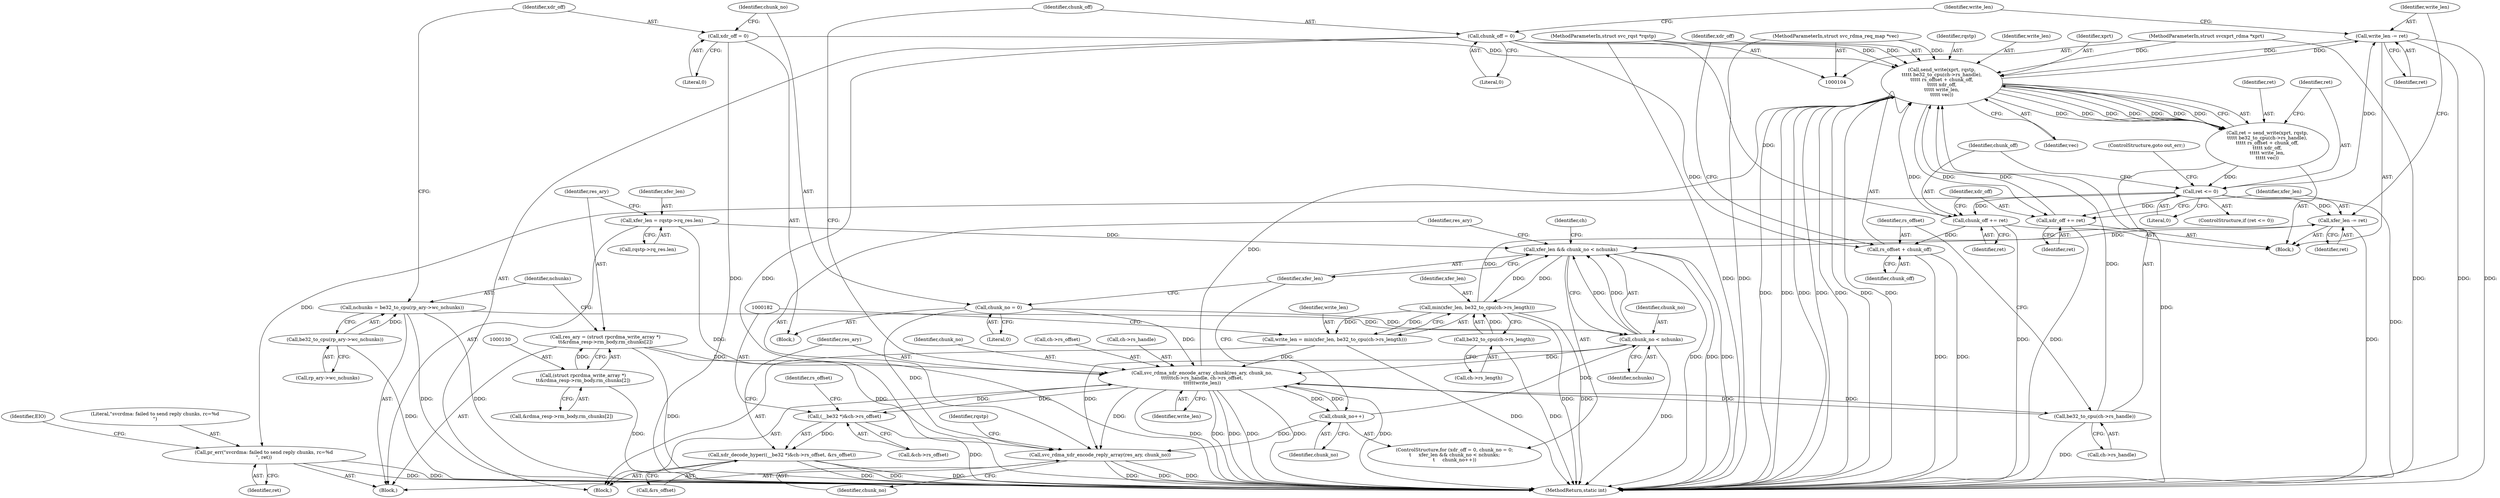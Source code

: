 digraph "1_linux_c70422f760c120480fee4de6c38804c72aa26bc1_33@API" {
"1000234" [label="(Call,write_len -= ret)"];
"1000221" [label="(Call,ret <= 0)"];
"1000205" [label="(Call,ret = send_write(xprt, rqstp,\n\t\t\t\t\t be32_to_cpu(ch->rs_handle),\n\t\t\t\t\t rs_offset + chunk_off,\n\t\t\t\t\t xdr_off,\n\t\t\t\t\t write_len,\n\t\t\t\t\t vec))"];
"1000207" [label="(Call,send_write(xprt, rqstp,\n\t\t\t\t\t be32_to_cpu(ch->rs_handle),\n\t\t\t\t\t rs_offset + chunk_off,\n\t\t\t\t\t xdr_off,\n\t\t\t\t\t write_len,\n\t\t\t\t\t vec))"];
"1000105" [label="(MethodParameterIn,struct svcxprt_rdma *xprt)"];
"1000108" [label="(MethodParameterIn,struct svc_rqst *rqstp)"];
"1000210" [label="(Call,be32_to_cpu(ch->rs_handle))"];
"1000189" [label="(Call,svc_rdma_xdr_encode_array_chunk(res_ary, chunk_no,\n\t\t\t\t\t\tch->rs_handle, ch->rs_offset,\n\t\t\t\t\t\twrite_len))"];
"1000127" [label="(Call,res_ary = (struct rpcrdma_write_array *)\n\t\t&rdma_resp->rm_body.rm_chunks[2])"];
"1000129" [label="(Call,(struct rpcrdma_write_array *)\n\t\t&rdma_resp->rm_body.rm_chunks[2])"];
"1000158" [label="(Call,chunk_no++)"];
"1000150" [label="(Call,chunk_no = 0)"];
"1000155" [label="(Call,chunk_no < nchunks)"];
"1000139" [label="(Call,nchunks = be32_to_cpu(rp_ary->wc_nchunks))"];
"1000141" [label="(Call,be32_to_cpu(rp_ary->wc_nchunks))"];
"1000181" [label="(Call,(__be32 *)&ch->rs_offset)"];
"1000172" [label="(Call,write_len = min(xfer_len, be32_to_cpu(ch->rs_length)))"];
"1000174" [label="(Call,min(xfer_len, be32_to_cpu(ch->rs_length)))"];
"1000153" [label="(Call,xfer_len && chunk_no < nchunks)"];
"1000231" [label="(Call,xfer_len -= ret)"];
"1000112" [label="(Call,xfer_len = rqstp->rq_res.len)"];
"1000176" [label="(Call,be32_to_cpu(ch->rs_length))"];
"1000199" [label="(Call,chunk_off = 0)"];
"1000225" [label="(Call,chunk_off += ret)"];
"1000228" [label="(Call,xdr_off += ret)"];
"1000147" [label="(Call,xdr_off = 0)"];
"1000234" [label="(Call,write_len -= ret)"];
"1000109" [label="(MethodParameterIn,struct svc_rdma_req_map *vec)"];
"1000214" [label="(Call,rs_offset + chunk_off)"];
"1000237" [label="(Call,svc_rdma_xdr_encode_reply_array(res_ary, chunk_no))"];
"1000180" [label="(Call,xdr_decode_hyper((__be32 *)&ch->rs_offset, &rs_offset))"];
"1000247" [label="(Call,pr_err(\"svcrdma: failed to send reply chunks, rc=%d\n\", ret))"];
"1000224" [label="(ControlStructure,goto out_err;)"];
"1000204" [label="(Block,)"];
"1000227" [label="(Identifier,ret)"];
"1000177" [label="(Call,ch->rs_length)"];
"1000226" [label="(Identifier,chunk_off)"];
"1000252" [label="(Identifier,EIO)"];
"1000203" [label="(Identifier,write_len)"];
"1000187" [label="(Call,&rs_offset)"];
"1000129" [label="(Call,(struct rpcrdma_write_array *)\n\t\t&rdma_resp->rm_body.rm_chunks[2])"];
"1000127" [label="(Call,res_ary = (struct rpcrdma_write_array *)\n\t\t&rdma_resp->rm_body.rm_chunks[2])"];
"1000183" [label="(Call,&ch->rs_offset)"];
"1000201" [label="(Literal,0)"];
"1000233" [label="(Identifier,ret)"];
"1000139" [label="(Call,nchunks = be32_to_cpu(rp_ary->wc_nchunks))"];
"1000175" [label="(Identifier,xfer_len)"];
"1000180" [label="(Call,xdr_decode_hyper((__be32 *)&ch->rs_offset, &rs_offset))"];
"1000109" [label="(MethodParameterIn,struct svc_rdma_req_map *vec)"];
"1000225" [label="(Call,chunk_off += ret)"];
"1000188" [label="(Identifier,rs_offset)"];
"1000172" [label="(Call,write_len = min(xfer_len, be32_to_cpu(ch->rs_length)))"];
"1000181" [label="(Call,(__be32 *)&ch->rs_offset)"];
"1000222" [label="(Identifier,ret)"];
"1000131" [label="(Call,&rdma_resp->rm_body.rm_chunks[2])"];
"1000199" [label="(Call,chunk_off = 0)"];
"1000209" [label="(Identifier,rqstp)"];
"1000173" [label="(Identifier,write_len)"];
"1000152" [label="(Literal,0)"];
"1000253" [label="(MethodReturn,static int)"];
"1000230" [label="(Identifier,ret)"];
"1000159" [label="(Identifier,chunk_no)"];
"1000198" [label="(Identifier,write_len)"];
"1000191" [label="(Identifier,chunk_no)"];
"1000140" [label="(Identifier,nchunks)"];
"1000105" [label="(MethodParameterIn,struct svcxprt_rdma *xprt)"];
"1000217" [label="(Identifier,xdr_off)"];
"1000157" [label="(Identifier,nchunks)"];
"1000229" [label="(Identifier,xdr_off)"];
"1000189" [label="(Call,svc_rdma_xdr_encode_array_chunk(res_ary, chunk_no,\n\t\t\t\t\t\tch->rs_handle, ch->rs_offset,\n\t\t\t\t\t\twrite_len))"];
"1000235" [label="(Identifier,write_len)"];
"1000148" [label="(Identifier,xdr_off)"];
"1000228" [label="(Call,xdr_off += ret)"];
"1000153" [label="(Call,xfer_len && chunk_no < nchunks)"];
"1000232" [label="(Identifier,xfer_len)"];
"1000154" [label="(Identifier,xfer_len)"];
"1000216" [label="(Identifier,chunk_off)"];
"1000151" [label="(Identifier,chunk_no)"];
"1000190" [label="(Identifier,res_ary)"];
"1000114" [label="(Call,rqstp->rq_res.len)"];
"1000141" [label="(Call,be32_to_cpu(rp_ary->wc_nchunks))"];
"1000200" [label="(Identifier,chunk_off)"];
"1000195" [label="(Call,ch->rs_offset)"];
"1000155" [label="(Call,chunk_no < nchunks)"];
"1000142" [label="(Call,rp_ary->wc_nchunks)"];
"1000110" [label="(Block,)"];
"1000211" [label="(Call,ch->rs_handle)"];
"1000234" [label="(Call,write_len -= ret)"];
"1000108" [label="(MethodParameterIn,struct svc_rqst *rqstp)"];
"1000248" [label="(Literal,\"svcrdma: failed to send reply chunks, rc=%d\n\")"];
"1000176" [label="(Call,be32_to_cpu(ch->rs_length))"];
"1000146" [label="(Block,)"];
"1000112" [label="(Call,xfer_len = rqstp->rq_res.len)"];
"1000158" [label="(Call,chunk_no++)"];
"1000163" [label="(Identifier,ch)"];
"1000238" [label="(Identifier,res_ary)"];
"1000149" [label="(Literal,0)"];
"1000223" [label="(Literal,0)"];
"1000147" [label="(Call,xdr_off = 0)"];
"1000207" [label="(Call,send_write(xprt, rqstp,\n\t\t\t\t\t be32_to_cpu(ch->rs_handle),\n\t\t\t\t\t rs_offset + chunk_off,\n\t\t\t\t\t xdr_off,\n\t\t\t\t\t write_len,\n\t\t\t\t\t vec))"];
"1000192" [label="(Call,ch->rs_handle)"];
"1000156" [label="(Identifier,chunk_no)"];
"1000239" [label="(Identifier,chunk_no)"];
"1000128" [label="(Identifier,res_ary)"];
"1000220" [label="(ControlStructure,if (ret <= 0))"];
"1000150" [label="(Call,chunk_no = 0)"];
"1000218" [label="(Identifier,write_len)"];
"1000210" [label="(Call,be32_to_cpu(ch->rs_handle))"];
"1000247" [label="(Call,pr_err(\"svcrdma: failed to send reply chunks, rc=%d\n\", ret))"];
"1000174" [label="(Call,min(xfer_len, be32_to_cpu(ch->rs_length)))"];
"1000219" [label="(Identifier,vec)"];
"1000145" [label="(ControlStructure,for (xdr_off = 0, chunk_no = 0;\n\t     xfer_len && chunk_no < nchunks;\n\t     chunk_no++))"];
"1000214" [label="(Call,rs_offset + chunk_off)"];
"1000205" [label="(Call,ret = send_write(xprt, rqstp,\n\t\t\t\t\t be32_to_cpu(ch->rs_handle),\n\t\t\t\t\t rs_offset + chunk_off,\n\t\t\t\t\t xdr_off,\n\t\t\t\t\t write_len,\n\t\t\t\t\t vec))"];
"1000236" [label="(Identifier,ret)"];
"1000249" [label="(Identifier,ret)"];
"1000221" [label="(Call,ret <= 0)"];
"1000231" [label="(Call,xfer_len -= ret)"];
"1000215" [label="(Identifier,rs_offset)"];
"1000237" [label="(Call,svc_rdma_xdr_encode_reply_array(res_ary, chunk_no))"];
"1000206" [label="(Identifier,ret)"];
"1000113" [label="(Identifier,xfer_len)"];
"1000243" [label="(Identifier,rqstp)"];
"1000208" [label="(Identifier,xprt)"];
"1000160" [label="(Block,)"];
"1000234" -> "1000204"  [label="AST: "];
"1000234" -> "1000236"  [label="CFG: "];
"1000235" -> "1000234"  [label="AST: "];
"1000236" -> "1000234"  [label="AST: "];
"1000203" -> "1000234"  [label="CFG: "];
"1000234" -> "1000253"  [label="DDG: "];
"1000234" -> "1000253"  [label="DDG: "];
"1000234" -> "1000207"  [label="DDG: "];
"1000221" -> "1000234"  [label="DDG: "];
"1000207" -> "1000234"  [label="DDG: "];
"1000221" -> "1000220"  [label="AST: "];
"1000221" -> "1000223"  [label="CFG: "];
"1000222" -> "1000221"  [label="AST: "];
"1000223" -> "1000221"  [label="AST: "];
"1000224" -> "1000221"  [label="CFG: "];
"1000226" -> "1000221"  [label="CFG: "];
"1000221" -> "1000253"  [label="DDG: "];
"1000205" -> "1000221"  [label="DDG: "];
"1000221" -> "1000225"  [label="DDG: "];
"1000221" -> "1000228"  [label="DDG: "];
"1000221" -> "1000231"  [label="DDG: "];
"1000221" -> "1000247"  [label="DDG: "];
"1000205" -> "1000204"  [label="AST: "];
"1000205" -> "1000207"  [label="CFG: "];
"1000206" -> "1000205"  [label="AST: "];
"1000207" -> "1000205"  [label="AST: "];
"1000222" -> "1000205"  [label="CFG: "];
"1000205" -> "1000253"  [label="DDG: "];
"1000207" -> "1000205"  [label="DDG: "];
"1000207" -> "1000205"  [label="DDG: "];
"1000207" -> "1000205"  [label="DDG: "];
"1000207" -> "1000205"  [label="DDG: "];
"1000207" -> "1000205"  [label="DDG: "];
"1000207" -> "1000205"  [label="DDG: "];
"1000207" -> "1000205"  [label="DDG: "];
"1000207" -> "1000219"  [label="CFG: "];
"1000208" -> "1000207"  [label="AST: "];
"1000209" -> "1000207"  [label="AST: "];
"1000210" -> "1000207"  [label="AST: "];
"1000214" -> "1000207"  [label="AST: "];
"1000217" -> "1000207"  [label="AST: "];
"1000218" -> "1000207"  [label="AST: "];
"1000219" -> "1000207"  [label="AST: "];
"1000207" -> "1000253"  [label="DDG: "];
"1000207" -> "1000253"  [label="DDG: "];
"1000207" -> "1000253"  [label="DDG: "];
"1000207" -> "1000253"  [label="DDG: "];
"1000207" -> "1000253"  [label="DDG: "];
"1000207" -> "1000253"  [label="DDG: "];
"1000207" -> "1000253"  [label="DDG: "];
"1000105" -> "1000207"  [label="DDG: "];
"1000108" -> "1000207"  [label="DDG: "];
"1000210" -> "1000207"  [label="DDG: "];
"1000199" -> "1000207"  [label="DDG: "];
"1000225" -> "1000207"  [label="DDG: "];
"1000228" -> "1000207"  [label="DDG: "];
"1000147" -> "1000207"  [label="DDG: "];
"1000189" -> "1000207"  [label="DDG: "];
"1000109" -> "1000207"  [label="DDG: "];
"1000207" -> "1000228"  [label="DDG: "];
"1000105" -> "1000104"  [label="AST: "];
"1000105" -> "1000253"  [label="DDG: "];
"1000108" -> "1000104"  [label="AST: "];
"1000108" -> "1000253"  [label="DDG: "];
"1000210" -> "1000211"  [label="CFG: "];
"1000211" -> "1000210"  [label="AST: "];
"1000215" -> "1000210"  [label="CFG: "];
"1000210" -> "1000253"  [label="DDG: "];
"1000210" -> "1000189"  [label="DDG: "];
"1000189" -> "1000210"  [label="DDG: "];
"1000189" -> "1000160"  [label="AST: "];
"1000189" -> "1000198"  [label="CFG: "];
"1000190" -> "1000189"  [label="AST: "];
"1000191" -> "1000189"  [label="AST: "];
"1000192" -> "1000189"  [label="AST: "];
"1000195" -> "1000189"  [label="AST: "];
"1000198" -> "1000189"  [label="AST: "];
"1000200" -> "1000189"  [label="CFG: "];
"1000189" -> "1000253"  [label="DDG: "];
"1000189" -> "1000253"  [label="DDG: "];
"1000189" -> "1000253"  [label="DDG: "];
"1000189" -> "1000253"  [label="DDG: "];
"1000189" -> "1000253"  [label="DDG: "];
"1000189" -> "1000253"  [label="DDG: "];
"1000189" -> "1000158"  [label="DDG: "];
"1000189" -> "1000181"  [label="DDG: "];
"1000127" -> "1000189"  [label="DDG: "];
"1000158" -> "1000189"  [label="DDG: "];
"1000150" -> "1000189"  [label="DDG: "];
"1000155" -> "1000189"  [label="DDG: "];
"1000181" -> "1000189"  [label="DDG: "];
"1000172" -> "1000189"  [label="DDG: "];
"1000189" -> "1000237"  [label="DDG: "];
"1000127" -> "1000110"  [label="AST: "];
"1000127" -> "1000129"  [label="CFG: "];
"1000128" -> "1000127"  [label="AST: "];
"1000129" -> "1000127"  [label="AST: "];
"1000140" -> "1000127"  [label="CFG: "];
"1000127" -> "1000253"  [label="DDG: "];
"1000129" -> "1000127"  [label="DDG: "];
"1000127" -> "1000237"  [label="DDG: "];
"1000129" -> "1000131"  [label="CFG: "];
"1000130" -> "1000129"  [label="AST: "];
"1000131" -> "1000129"  [label="AST: "];
"1000129" -> "1000253"  [label="DDG: "];
"1000158" -> "1000145"  [label="AST: "];
"1000158" -> "1000159"  [label="CFG: "];
"1000159" -> "1000158"  [label="AST: "];
"1000154" -> "1000158"  [label="CFG: "];
"1000158" -> "1000155"  [label="DDG: "];
"1000158" -> "1000237"  [label="DDG: "];
"1000150" -> "1000146"  [label="AST: "];
"1000150" -> "1000152"  [label="CFG: "];
"1000151" -> "1000150"  [label="AST: "];
"1000152" -> "1000150"  [label="AST: "];
"1000154" -> "1000150"  [label="CFG: "];
"1000150" -> "1000155"  [label="DDG: "];
"1000150" -> "1000237"  [label="DDG: "];
"1000155" -> "1000153"  [label="AST: "];
"1000155" -> "1000157"  [label="CFG: "];
"1000156" -> "1000155"  [label="AST: "];
"1000157" -> "1000155"  [label="AST: "];
"1000153" -> "1000155"  [label="CFG: "];
"1000155" -> "1000253"  [label="DDG: "];
"1000155" -> "1000153"  [label="DDG: "];
"1000155" -> "1000153"  [label="DDG: "];
"1000139" -> "1000155"  [label="DDG: "];
"1000155" -> "1000237"  [label="DDG: "];
"1000139" -> "1000110"  [label="AST: "];
"1000139" -> "1000141"  [label="CFG: "];
"1000140" -> "1000139"  [label="AST: "];
"1000141" -> "1000139"  [label="AST: "];
"1000148" -> "1000139"  [label="CFG: "];
"1000139" -> "1000253"  [label="DDG: "];
"1000139" -> "1000253"  [label="DDG: "];
"1000141" -> "1000139"  [label="DDG: "];
"1000141" -> "1000142"  [label="CFG: "];
"1000142" -> "1000141"  [label="AST: "];
"1000141" -> "1000253"  [label="DDG: "];
"1000181" -> "1000180"  [label="AST: "];
"1000181" -> "1000183"  [label="CFG: "];
"1000182" -> "1000181"  [label="AST: "];
"1000183" -> "1000181"  [label="AST: "];
"1000188" -> "1000181"  [label="CFG: "];
"1000181" -> "1000253"  [label="DDG: "];
"1000181" -> "1000180"  [label="DDG: "];
"1000172" -> "1000160"  [label="AST: "];
"1000172" -> "1000174"  [label="CFG: "];
"1000173" -> "1000172"  [label="AST: "];
"1000174" -> "1000172"  [label="AST: "];
"1000182" -> "1000172"  [label="CFG: "];
"1000172" -> "1000253"  [label="DDG: "];
"1000174" -> "1000172"  [label="DDG: "];
"1000174" -> "1000172"  [label="DDG: "];
"1000174" -> "1000176"  [label="CFG: "];
"1000175" -> "1000174"  [label="AST: "];
"1000176" -> "1000174"  [label="AST: "];
"1000174" -> "1000253"  [label="DDG: "];
"1000174" -> "1000253"  [label="DDG: "];
"1000174" -> "1000153"  [label="DDG: "];
"1000153" -> "1000174"  [label="DDG: "];
"1000176" -> "1000174"  [label="DDG: "];
"1000174" -> "1000231"  [label="DDG: "];
"1000153" -> "1000145"  [label="AST: "];
"1000153" -> "1000154"  [label="CFG: "];
"1000154" -> "1000153"  [label="AST: "];
"1000163" -> "1000153"  [label="CFG: "];
"1000238" -> "1000153"  [label="CFG: "];
"1000153" -> "1000253"  [label="DDG: "];
"1000153" -> "1000253"  [label="DDG: "];
"1000153" -> "1000253"  [label="DDG: "];
"1000231" -> "1000153"  [label="DDG: "];
"1000112" -> "1000153"  [label="DDG: "];
"1000231" -> "1000204"  [label="AST: "];
"1000231" -> "1000233"  [label="CFG: "];
"1000232" -> "1000231"  [label="AST: "];
"1000233" -> "1000231"  [label="AST: "];
"1000235" -> "1000231"  [label="CFG: "];
"1000231" -> "1000253"  [label="DDG: "];
"1000112" -> "1000110"  [label="AST: "];
"1000112" -> "1000114"  [label="CFG: "];
"1000113" -> "1000112"  [label="AST: "];
"1000114" -> "1000112"  [label="AST: "];
"1000128" -> "1000112"  [label="CFG: "];
"1000112" -> "1000253"  [label="DDG: "];
"1000176" -> "1000177"  [label="CFG: "];
"1000177" -> "1000176"  [label="AST: "];
"1000176" -> "1000253"  [label="DDG: "];
"1000199" -> "1000160"  [label="AST: "];
"1000199" -> "1000201"  [label="CFG: "];
"1000200" -> "1000199"  [label="AST: "];
"1000201" -> "1000199"  [label="AST: "];
"1000203" -> "1000199"  [label="CFG: "];
"1000199" -> "1000253"  [label="DDG: "];
"1000199" -> "1000214"  [label="DDG: "];
"1000199" -> "1000225"  [label="DDG: "];
"1000225" -> "1000204"  [label="AST: "];
"1000225" -> "1000227"  [label="CFG: "];
"1000226" -> "1000225"  [label="AST: "];
"1000227" -> "1000225"  [label="AST: "];
"1000229" -> "1000225"  [label="CFG: "];
"1000225" -> "1000253"  [label="DDG: "];
"1000225" -> "1000214"  [label="DDG: "];
"1000228" -> "1000204"  [label="AST: "];
"1000228" -> "1000230"  [label="CFG: "];
"1000229" -> "1000228"  [label="AST: "];
"1000230" -> "1000228"  [label="AST: "];
"1000232" -> "1000228"  [label="CFG: "];
"1000228" -> "1000253"  [label="DDG: "];
"1000147" -> "1000146"  [label="AST: "];
"1000147" -> "1000149"  [label="CFG: "];
"1000148" -> "1000147"  [label="AST: "];
"1000149" -> "1000147"  [label="AST: "];
"1000151" -> "1000147"  [label="CFG: "];
"1000147" -> "1000253"  [label="DDG: "];
"1000109" -> "1000104"  [label="AST: "];
"1000109" -> "1000253"  [label="DDG: "];
"1000214" -> "1000216"  [label="CFG: "];
"1000215" -> "1000214"  [label="AST: "];
"1000216" -> "1000214"  [label="AST: "];
"1000217" -> "1000214"  [label="CFG: "];
"1000214" -> "1000253"  [label="DDG: "];
"1000214" -> "1000253"  [label="DDG: "];
"1000237" -> "1000110"  [label="AST: "];
"1000237" -> "1000239"  [label="CFG: "];
"1000238" -> "1000237"  [label="AST: "];
"1000239" -> "1000237"  [label="AST: "];
"1000243" -> "1000237"  [label="CFG: "];
"1000237" -> "1000253"  [label="DDG: "];
"1000237" -> "1000253"  [label="DDG: "];
"1000237" -> "1000253"  [label="DDG: "];
"1000180" -> "1000160"  [label="AST: "];
"1000180" -> "1000187"  [label="CFG: "];
"1000187" -> "1000180"  [label="AST: "];
"1000190" -> "1000180"  [label="CFG: "];
"1000180" -> "1000253"  [label="DDG: "];
"1000180" -> "1000253"  [label="DDG: "];
"1000180" -> "1000253"  [label="DDG: "];
"1000247" -> "1000110"  [label="AST: "];
"1000247" -> "1000249"  [label="CFG: "];
"1000248" -> "1000247"  [label="AST: "];
"1000249" -> "1000247"  [label="AST: "];
"1000252" -> "1000247"  [label="CFG: "];
"1000247" -> "1000253"  [label="DDG: "];
"1000247" -> "1000253"  [label="DDG: "];
}
